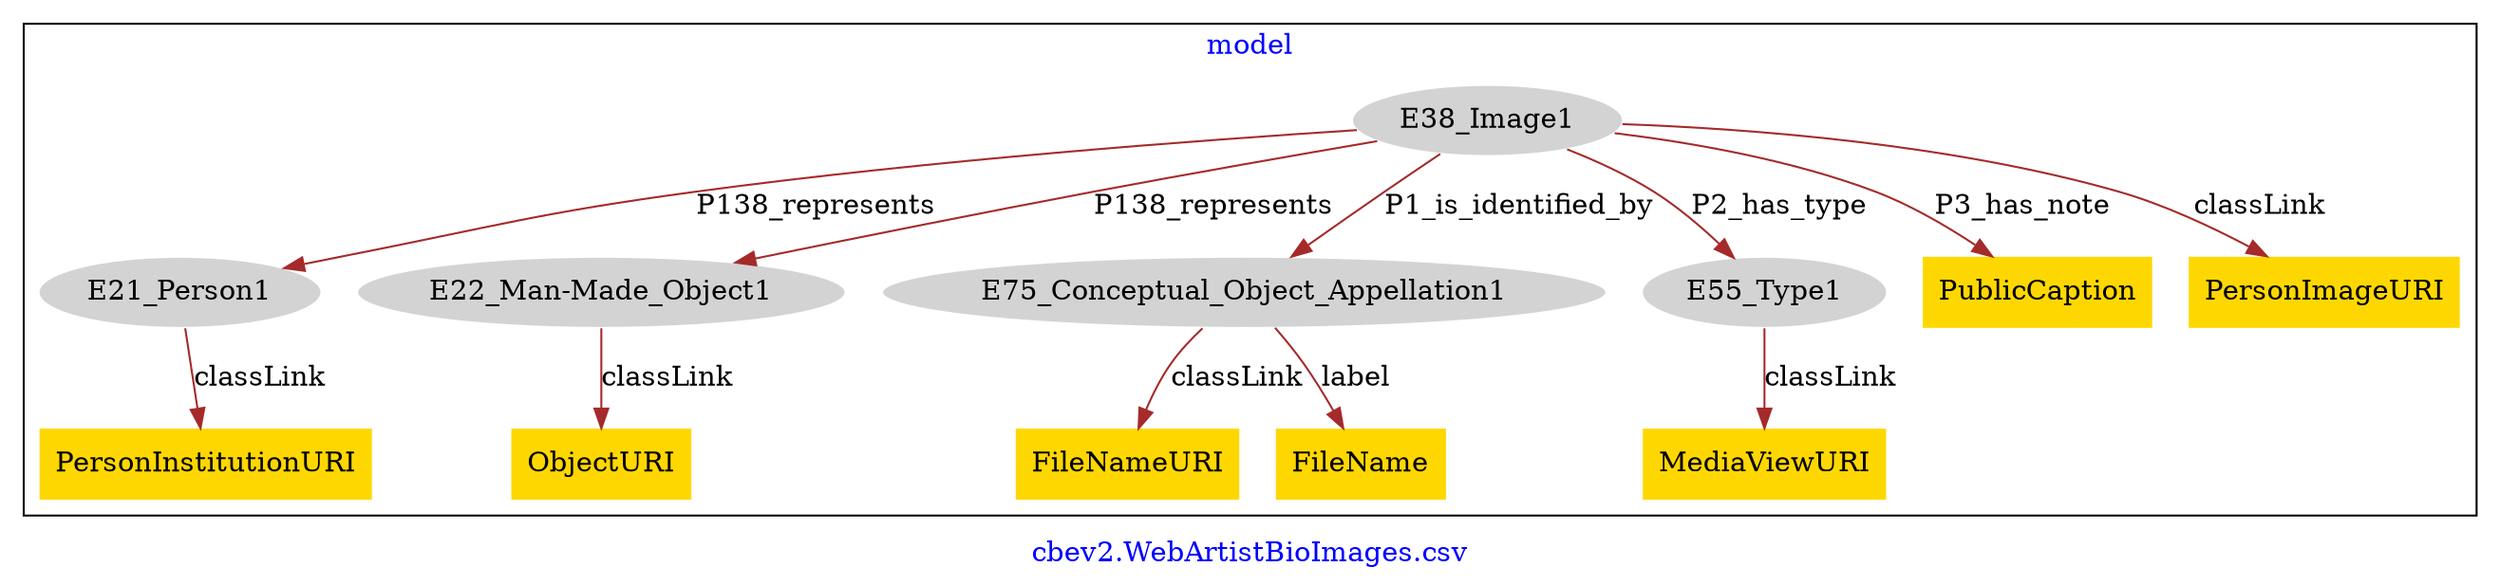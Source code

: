digraph n0 {
fontcolor="blue"
remincross="true"
label="cbev2.WebArtistBioImages.csv"
subgraph cluster {
label="model"
n2[style="filled",color="white",fillcolor="lightgray",label="E21_Person1"];
n3[shape="plaintext",style="filled",fillcolor="gold",label="PersonInstitutionURI"];
n4[style="filled",color="white",fillcolor="lightgray",label="E22_Man-Made_Object1"];
n5[shape="plaintext",style="filled",fillcolor="gold",label="ObjectURI"];
n6[style="filled",color="white",fillcolor="lightgray",label="E38_Image1"];
n7[style="filled",color="white",fillcolor="lightgray",label="E75_Conceptual_Object_Appellation1"];
n8[style="filled",color="white",fillcolor="lightgray",label="E55_Type1"];
n9[shape="plaintext",style="filled",fillcolor="gold",label="PublicCaption"];
n10[shape="plaintext",style="filled",fillcolor="gold",label="PersonImageURI"];
n11[shape="plaintext",style="filled",fillcolor="gold",label="MediaViewURI"];
n12[shape="plaintext",style="filled",fillcolor="gold",label="FileNameURI"];
n13[shape="plaintext",style="filled",fillcolor="gold",label="FileName"];
}
n2 -> n3[color="brown",fontcolor="black",label="classLink"]
n4 -> n5[color="brown",fontcolor="black",label="classLink"]
n6 -> n2[color="brown",fontcolor="black",label="P138_represents"]
n6 -> n4[color="brown",fontcolor="black",label="P138_represents"]
n6 -> n7[color="brown",fontcolor="black",label="P1_is_identified_by"]
n6 -> n8[color="brown",fontcolor="black",label="P2_has_type"]
n6 -> n9[color="brown",fontcolor="black",label="P3_has_note"]
n6 -> n10[color="brown",fontcolor="black",label="classLink"]
n8 -> n11[color="brown",fontcolor="black",label="classLink"]
n7 -> n12[color="brown",fontcolor="black",label="classLink"]
n7 -> n13[color="brown",fontcolor="black",label="label"]
}
